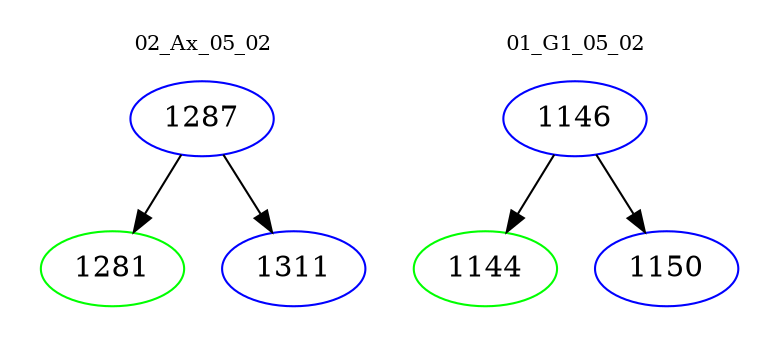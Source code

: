 digraph{
subgraph cluster_0 {
color = white
label = "02_Ax_05_02";
fontsize=10;
T0_1287 [label="1287", color="blue"]
T0_1287 -> T0_1281 [color="black"]
T0_1281 [label="1281", color="green"]
T0_1287 -> T0_1311 [color="black"]
T0_1311 [label="1311", color="blue"]
}
subgraph cluster_1 {
color = white
label = "01_G1_05_02";
fontsize=10;
T1_1146 [label="1146", color="blue"]
T1_1146 -> T1_1144 [color="black"]
T1_1144 [label="1144", color="green"]
T1_1146 -> T1_1150 [color="black"]
T1_1150 [label="1150", color="blue"]
}
}
